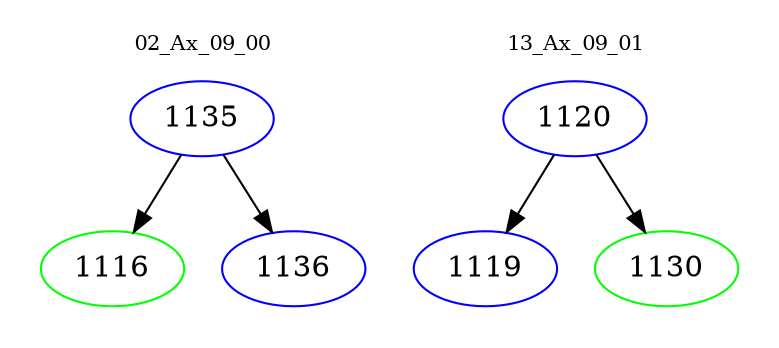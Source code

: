 digraph{
subgraph cluster_0 {
color = white
label = "02_Ax_09_00";
fontsize=10;
T0_1135 [label="1135", color="blue"]
T0_1135 -> T0_1116 [color="black"]
T0_1116 [label="1116", color="green"]
T0_1135 -> T0_1136 [color="black"]
T0_1136 [label="1136", color="blue"]
}
subgraph cluster_1 {
color = white
label = "13_Ax_09_01";
fontsize=10;
T1_1120 [label="1120", color="blue"]
T1_1120 -> T1_1119 [color="black"]
T1_1119 [label="1119", color="blue"]
T1_1120 -> T1_1130 [color="black"]
T1_1130 [label="1130", color="green"]
}
}
